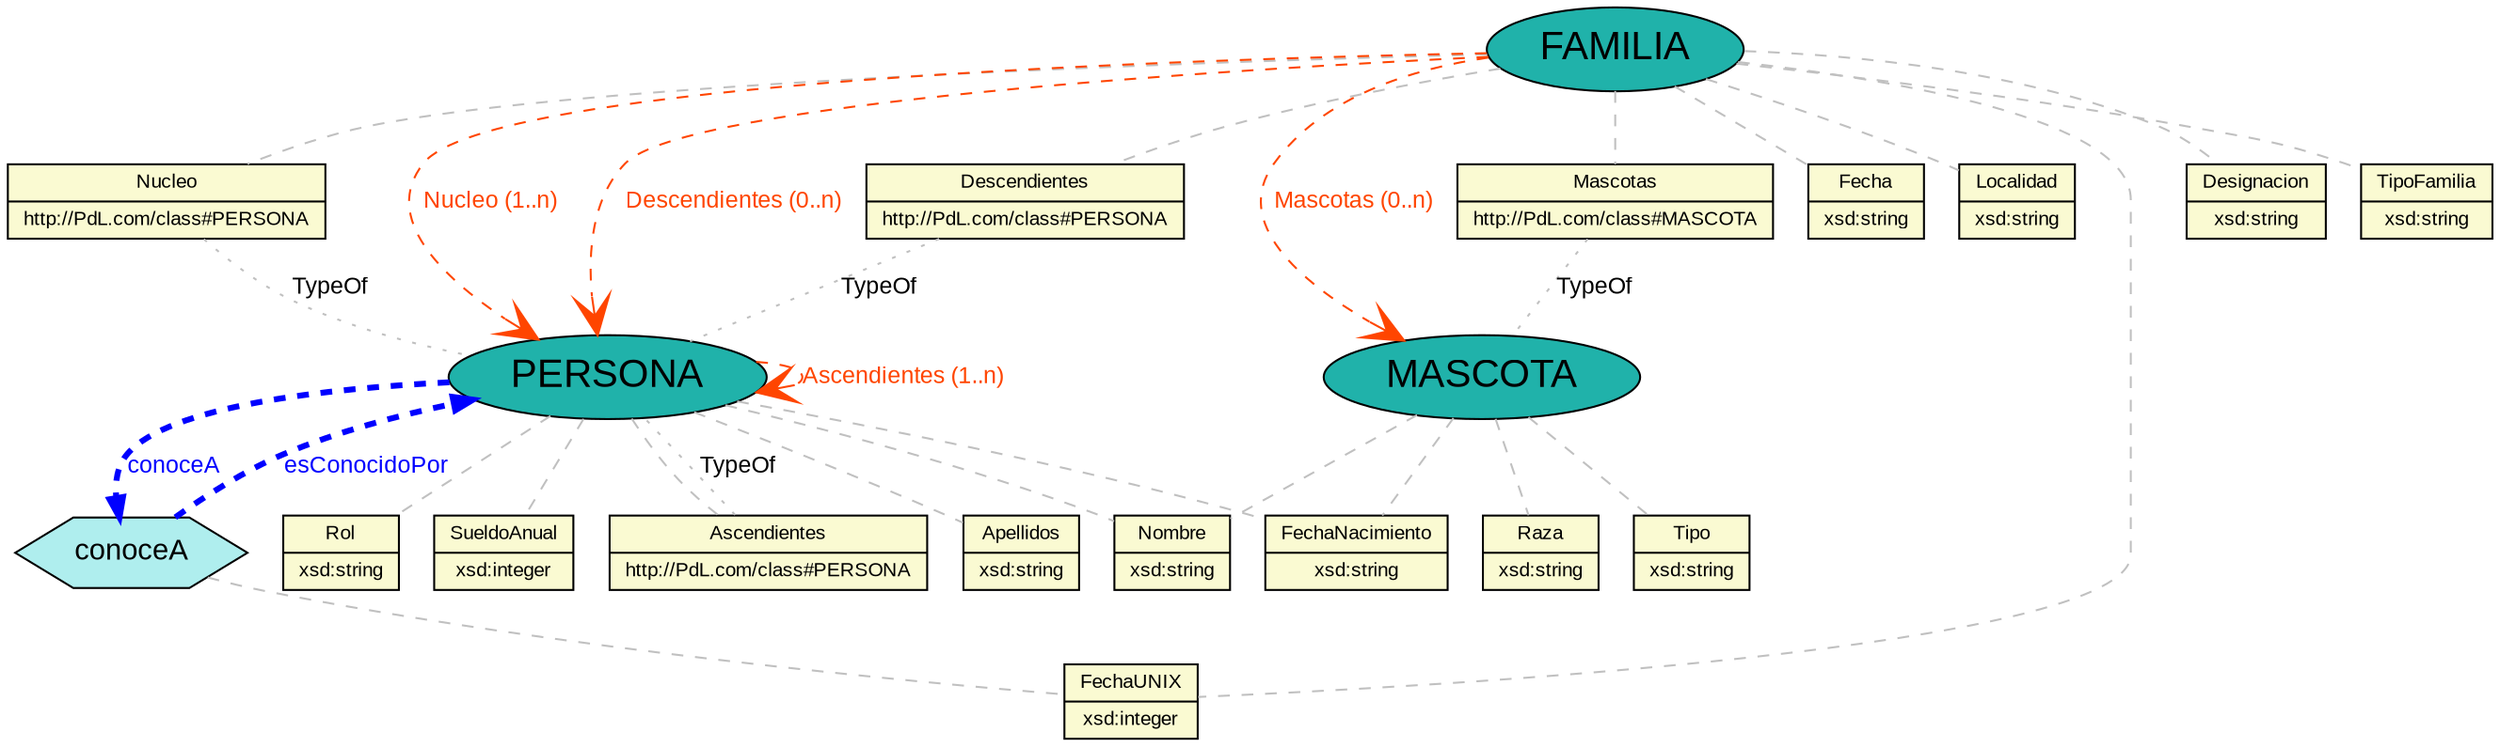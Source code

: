 graph domain{
	//Defecto
	node [fontname="Arial"];
	edge [fontname="Arial",fontsize=12];

	//PROPERTIES
	node[fontsize="10", fillcolor="lightgoldenrodyellow", style="filled", shape="record", ]

	
	property_Apellidos [label="{Apellidos|xsd:string}"];
	property_Mascotas [label="{Mascotas|http://PdL.com/class#MASCOTA}"];
	property_Fecha [label="{Fecha|xsd:string}"];
	property_FechaNacimiento [label="{FechaNacimiento|xsd:string}"];
	property_Tipo [label="{Tipo|xsd:string}"];
	property_Descendientes [label="{Descendientes|http://PdL.com/class#PERSONA}"];
	property_Raza [label="{Raza|xsd:string}"];
	property_Localidad [label="{Localidad|xsd:string}"];
	property_Rol [label="{Rol|xsd:string}"];
	property_SueldoAnual [label="{SueldoAnual|xsd:integer}"];
	property_FechaUNIX [label="{FechaUNIX|xsd:integer}"];
	property_Nucleo [label="{Nucleo|http://PdL.com/class#PERSONA}"];
	property_Nombre [label="{Nombre|xsd:string}"];
	property_Ascendientes [label="{Ascendientes|http://PdL.com/class#PERSONA}"];
	property_Designacion [label="{Designacion|xsd:string}"];
	property_TipoFamilia [label="{TipoFamilia|xsd:string}"];

	//CLASES
	node[fontsize="20", fillcolor="lightseagreen", style="filled", shape="ellipse", ]

	
	class_PERSONA [label="PERSONA"];
	class_MASCOTA [label="MASCOTA"];
	class_FAMILIA [label="FAMILIA"];

	//RELACIONES
	node[fontsize="15", fillcolor="paleturquoise", style="filled", shape="hexagon", ]

	relationship_conoceA [label=conoceA];

	//CLASE -- PROPIEDAD
	edge[len="3", style="dashed", color="grey", ]

	class_PERSONA -- property_Nombre;
	class_PERSONA -- property_Apellidos;
	class_PERSONA -- property_Rol;
	class_PERSONA -- property_FechaNacimiento;
	class_PERSONA -- property_SueldoAnual;
	class_PERSONA -- property_Ascendientes;
	class_MASCOTA -- property_Tipo;
	class_MASCOTA -- property_Nombre;
	class_MASCOTA -- property_Raza;
	class_MASCOTA -- property_FechaNacimiento;
	class_FAMILIA -- property_FechaUNIX;
	class_FAMILIA -- property_Fecha;
	class_FAMILIA -- property_Localidad;
	class_FAMILIA -- property_TipoFamilia;
	class_FAMILIA -- property_Designacion;
	class_FAMILIA -- property_Nucleo;
	class_FAMILIA -- property_Descendientes;
	class_FAMILIA -- property_Mascotas;

	//RELACION -- PROPIEDAD
	relationship_conoceA -- property_FechaUNIX;

	// uso indirecto de definiciÃ³n de tipos
	property_Mascotas -- class_MASCOTA [style="dotted", arrowhead="vee", label="TypeOf"];
	property_Descendientes -- class_PERSONA [style="dotted", arrowhead="vee", label="TypeOf"];
	property_Nucleo -- class_PERSONA [style="dotted", arrowhead="vee", label="TypeOf"];
	property_Ascendientes -- class_PERSONA [style="dotted", arrowhead="vee", label="TypeOf"];

	// asociaciones a travÃ©s de atributos marcadas de forma directa
	class_PERSONA -- class_PERSONA [label="Ascendientes (1..n) "fontcolor="orangered", color="orangered", style="dashed", arrowhead="vee",dir="forward",arrowsize="2"];
	class_FAMILIA -- class_PERSONA [label="Nucleo (1..n) "fontcolor="orangered", color="orangered", style="dashed", arrowhead="vee",dir="forward",arrowsize="2"];
	class_FAMILIA -- class_PERSONA [label="Descendientes (0..n) "fontcolor="orangered", color="orangered", style="dashed", arrowhead="vee",dir="forward",arrowsize="2"];
	class_FAMILIA -- class_MASCOTA [label="Mascotas (0..n) "fontcolor="orangered", color="orangered", style="dashed", arrowhead="vee",dir="forward",arrowsize="2"];

	// herencias

	// enlaces de relaciones
	edge[len="2",penwidth="3",color="blue"]
	class_PERSONA -- relationship_conoceA [label="conoceA",fontcolor="blue",dir="forward",arrowhead="normal"];
	relationship_conoceA -- class_PERSONA [label="esConocidoPor",fontcolor="blue",dir="forward",arrowhead="normal"];

}

